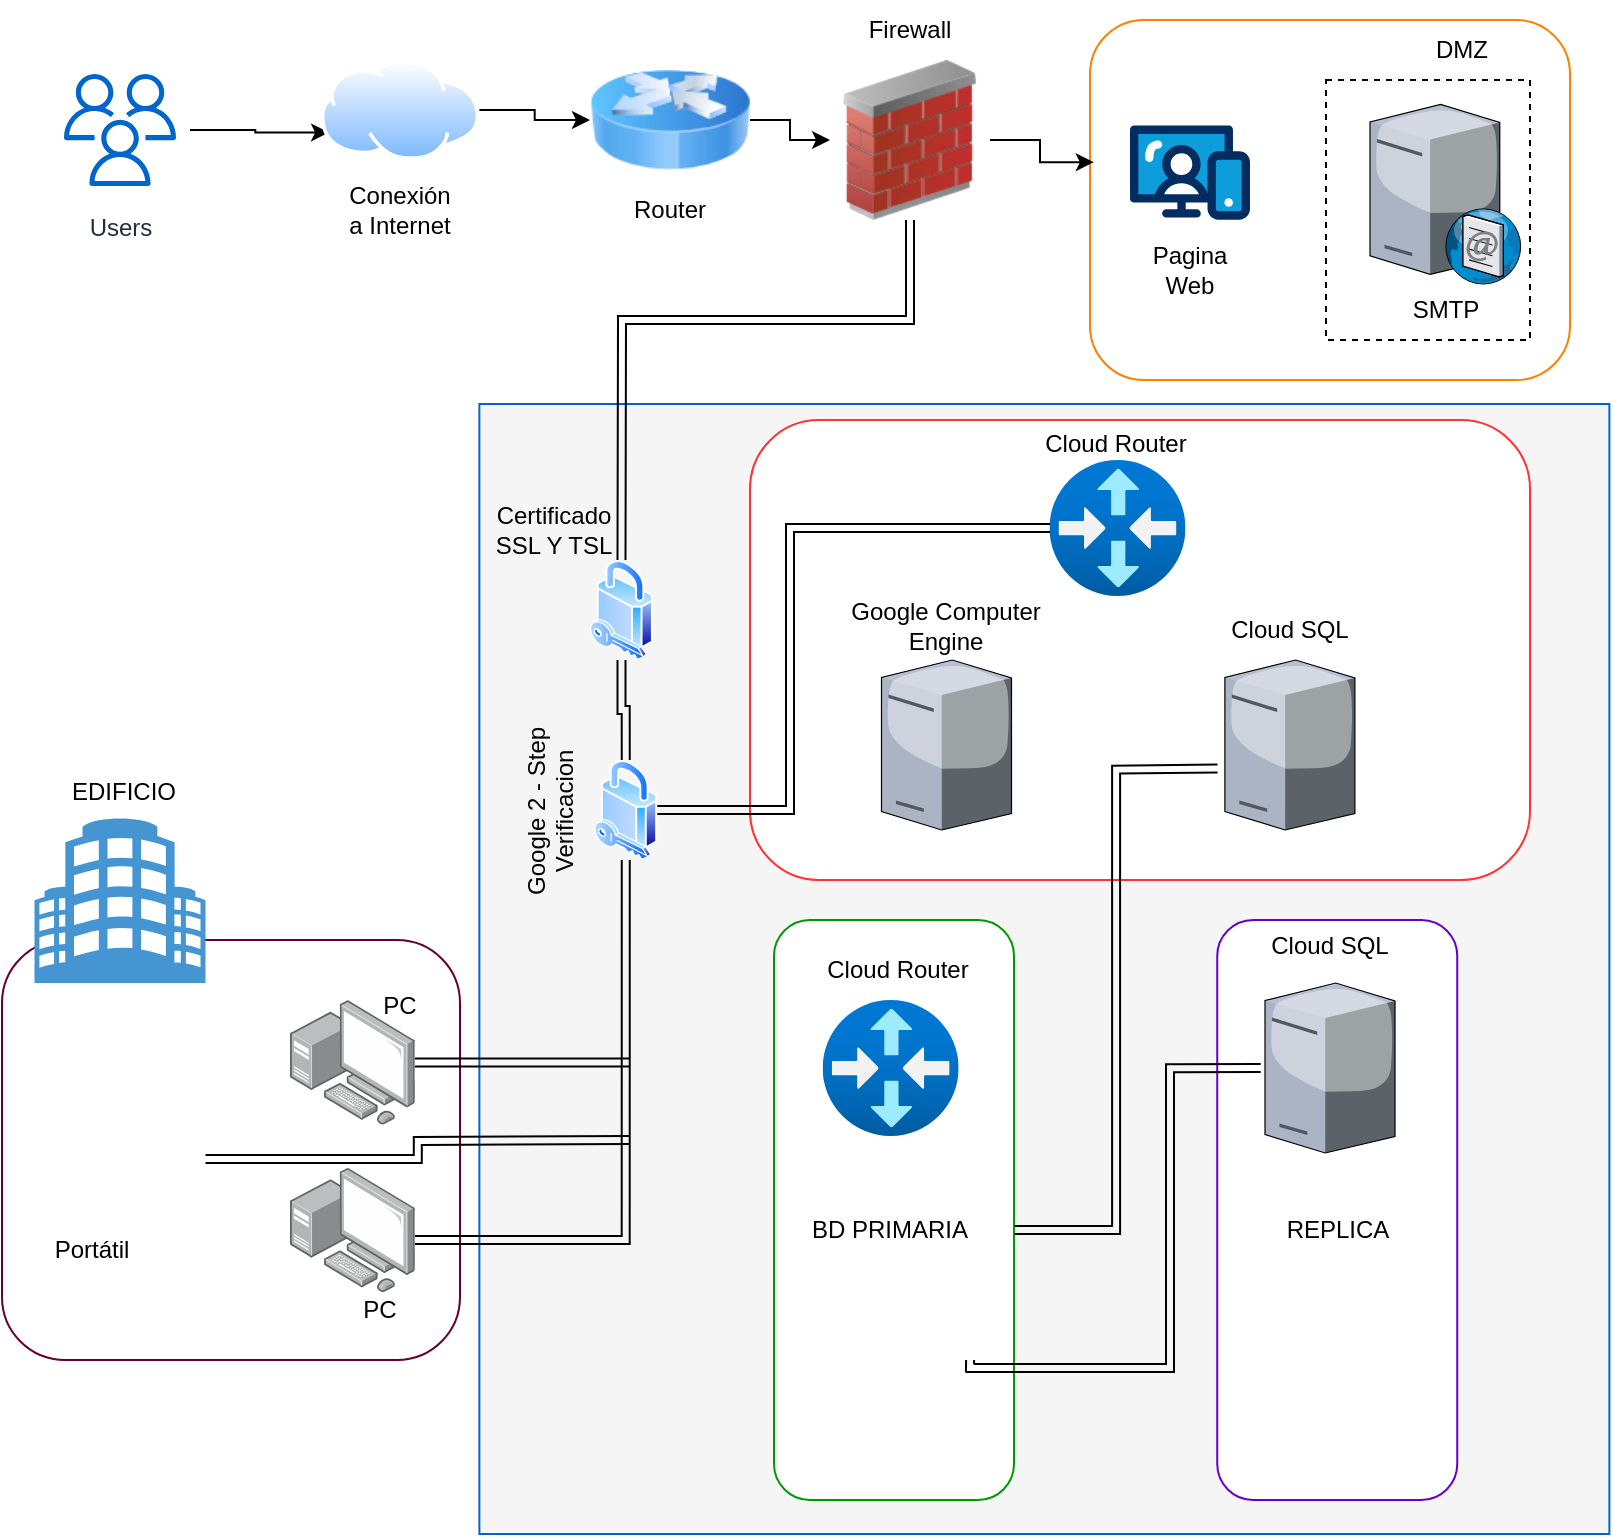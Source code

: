 <mxfile version="24.8.6">
  <diagram name="Página-1" id="GUe3IvAtTGba9RbuYRWL">
    <mxGraphModel dx="2049" dy="1126" grid="1" gridSize="10" guides="1" tooltips="1" connect="1" arrows="1" fold="1" page="1" pageScale="1" pageWidth="850" pageHeight="1100" math="0" shadow="0">
      <root>
        <mxCell id="0" />
        <mxCell id="1" parent="0" />
        <mxCell id="DaJ65z1MKH0cVFpXB1se-87" value="" style="whiteSpace=wrap;html=1;aspect=fixed;fillColor=#f5f5f5;fontColor=#333333;strokeColor=#0066CC;" vertex="1" parent="1">
          <mxGeometry x="274.69" y="322" width="565" height="565" as="geometry" />
        </mxCell>
        <mxCell id="DaJ65z1MKH0cVFpXB1se-86" value="" style="rounded=1;whiteSpace=wrap;html=1;strokeColor=#660033;" vertex="1" parent="1">
          <mxGeometry x="36" y="590" width="229" height="210" as="geometry" />
        </mxCell>
        <mxCell id="DaJ65z1MKH0cVFpXB1se-62" value="" style="rounded=1;whiteSpace=wrap;html=1;strokeColor=#6600CC;" vertex="1" parent="1">
          <mxGeometry x="643.62" y="580" width="120" height="290" as="geometry" />
        </mxCell>
        <mxCell id="DaJ65z1MKH0cVFpXB1se-61" value="" style="rounded=1;whiteSpace=wrap;html=1;strokeColor=#009900;" vertex="1" parent="1">
          <mxGeometry x="422" y="580" width="120" height="290" as="geometry" />
        </mxCell>
        <mxCell id="DaJ65z1MKH0cVFpXB1se-55" value="" style="rounded=1;whiteSpace=wrap;html=1;strokeColor=#FF3333;" vertex="1" parent="1">
          <mxGeometry x="410" y="330" width="390" height="230" as="geometry" />
        </mxCell>
        <mxCell id="DaJ65z1MKH0cVFpXB1se-15" value="" style="rounded=1;whiteSpace=wrap;html=1;strokeColor=#FF8000;" vertex="1" parent="1">
          <mxGeometry x="580" y="130" width="240" height="180" as="geometry" />
        </mxCell>
        <mxCell id="DaJ65z1MKH0cVFpXB1se-21" value="" style="rounded=0;whiteSpace=wrap;html=1;dashed=1;" vertex="1" parent="1">
          <mxGeometry x="698" y="160" width="102" height="130" as="geometry" />
        </mxCell>
        <mxCell id="DaJ65z1MKH0cVFpXB1se-10" style="edgeStyle=orthogonalEdgeStyle;rounded=0;orthogonalLoop=1;jettySize=auto;html=1;entryX=0;entryY=0.75;entryDx=0;entryDy=0;" edge="1" parent="1" source="DaJ65z1MKH0cVFpXB1se-5" target="DaJ65z1MKH0cVFpXB1se-7">
          <mxGeometry relative="1" as="geometry" />
        </mxCell>
        <mxCell id="DaJ65z1MKH0cVFpXB1se-5" value="Users" style="sketch=0;outlineConnect=0;fontColor=#232F3E;gradientColor=none;strokeColor=#0066CC;fillColor=#ffffff;dashed=0;verticalLabelPosition=bottom;verticalAlign=top;align=center;html=1;fontSize=12;fontStyle=0;aspect=fixed;shape=mxgraph.aws4.resourceIcon;resIcon=mxgraph.aws4.users;" vertex="1" parent="1">
          <mxGeometry x="60" y="150" width="70" height="70" as="geometry" />
        </mxCell>
        <mxCell id="DaJ65z1MKH0cVFpXB1se-11" style="edgeStyle=orthogonalEdgeStyle;rounded=0;orthogonalLoop=1;jettySize=auto;html=1;entryX=0;entryY=0.5;entryDx=0;entryDy=0;" edge="1" parent="1" source="DaJ65z1MKH0cVFpXB1se-7" target="DaJ65z1MKH0cVFpXB1se-9">
          <mxGeometry relative="1" as="geometry" />
        </mxCell>
        <mxCell id="DaJ65z1MKH0cVFpXB1se-7" value="" style="image;aspect=fixed;perimeter=ellipsePerimeter;html=1;align=center;shadow=0;dashed=0;spacingTop=3;image=img/lib/active_directory/internet_cloud.svg;" vertex="1" parent="1">
          <mxGeometry x="195.32" y="150" width="79.37" height="50" as="geometry" />
        </mxCell>
        <mxCell id="DaJ65z1MKH0cVFpXB1se-8" value="Conexión a Internet" style="text;html=1;align=center;verticalAlign=middle;whiteSpace=wrap;rounded=0;" vertex="1" parent="1">
          <mxGeometry x="205" y="210" width="60" height="30" as="geometry" />
        </mxCell>
        <mxCell id="DaJ65z1MKH0cVFpXB1se-63" style="edgeStyle=orthogonalEdgeStyle;rounded=0;orthogonalLoop=1;jettySize=auto;html=1;" edge="1" parent="1" source="DaJ65z1MKH0cVFpXB1se-9" target="DaJ65z1MKH0cVFpXB1se-12">
          <mxGeometry relative="1" as="geometry" />
        </mxCell>
        <mxCell id="DaJ65z1MKH0cVFpXB1se-9" value="" style="image;html=1;image=img/lib/clip_art/networking/Router_Icon_128x128.png" vertex="1" parent="1">
          <mxGeometry x="330" y="140" width="80" height="80" as="geometry" />
        </mxCell>
        <mxCell id="DaJ65z1MKH0cVFpXB1se-67" style="edgeStyle=orthogonalEdgeStyle;rounded=0;orthogonalLoop=1;jettySize=auto;html=1;shape=link;" edge="1" parent="1" source="DaJ65z1MKH0cVFpXB1se-12" target="DaJ65z1MKH0cVFpXB1se-28">
          <mxGeometry relative="1" as="geometry">
            <Array as="points">
              <mxPoint x="490" y="280" />
              <mxPoint x="346" y="280" />
            </Array>
          </mxGeometry>
        </mxCell>
        <mxCell id="DaJ65z1MKH0cVFpXB1se-12" value="" style="image;html=1;image=img/lib/clip_art/networking/Firewall_02_128x128.png" vertex="1" parent="1">
          <mxGeometry x="450" y="150" width="80" height="80" as="geometry" />
        </mxCell>
        <mxCell id="DaJ65z1MKH0cVFpXB1se-14" value="" style="verticalLabelPosition=bottom;aspect=fixed;html=1;shape=mxgraph.salesforce.web;" vertex="1" parent="1">
          <mxGeometry x="600" y="182.6" width="60" height="47.4" as="geometry" />
        </mxCell>
        <mxCell id="DaJ65z1MKH0cVFpXB1se-16" value="Pagina Web" style="text;html=1;align=center;verticalAlign=middle;whiteSpace=wrap;rounded=0;" vertex="1" parent="1">
          <mxGeometry x="600" y="240" width="60" height="30" as="geometry" />
        </mxCell>
        <mxCell id="DaJ65z1MKH0cVFpXB1se-17" value="" style="verticalLabelPosition=bottom;sketch=0;aspect=fixed;html=1;verticalAlign=top;strokeColor=none;align=center;outlineConnect=0;shape=mxgraph.citrix.smtp_server;" vertex="1" parent="1">
          <mxGeometry x="720" y="170" width="76" height="92" as="geometry" />
        </mxCell>
        <mxCell id="DaJ65z1MKH0cVFpXB1se-18" style="edgeStyle=orthogonalEdgeStyle;rounded=0;orthogonalLoop=1;jettySize=auto;html=1;entryX=0.008;entryY=0.395;entryDx=0;entryDy=0;entryPerimeter=0;" edge="1" parent="1" source="DaJ65z1MKH0cVFpXB1se-12" target="DaJ65z1MKH0cVFpXB1se-15">
          <mxGeometry relative="1" as="geometry" />
        </mxCell>
        <mxCell id="DaJ65z1MKH0cVFpXB1se-19" value="Router" style="text;html=1;align=center;verticalAlign=middle;whiteSpace=wrap;rounded=0;" vertex="1" parent="1">
          <mxGeometry x="340" y="210" width="60" height="30" as="geometry" />
        </mxCell>
        <mxCell id="DaJ65z1MKH0cVFpXB1se-20" value="Firewall" style="text;html=1;align=center;verticalAlign=middle;whiteSpace=wrap;rounded=0;" vertex="1" parent="1">
          <mxGeometry x="460" y="120" width="60" height="30" as="geometry" />
        </mxCell>
        <mxCell id="DaJ65z1MKH0cVFpXB1se-22" value="SMTP" style="text;html=1;align=center;verticalAlign=middle;whiteSpace=wrap;rounded=0;" vertex="1" parent="1">
          <mxGeometry x="728" y="260" width="60" height="30" as="geometry" />
        </mxCell>
        <mxCell id="DaJ65z1MKH0cVFpXB1se-23" value="DMZ" style="text;html=1;align=center;verticalAlign=middle;whiteSpace=wrap;rounded=0;" vertex="1" parent="1">
          <mxGeometry x="736" y="130" width="60" height="30" as="geometry" />
        </mxCell>
        <mxCell id="DaJ65z1MKH0cVFpXB1se-68" style="edgeStyle=orthogonalEdgeStyle;rounded=0;orthogonalLoop=1;jettySize=auto;html=1;shape=link;" edge="1" parent="1" source="DaJ65z1MKH0cVFpXB1se-28" target="DaJ65z1MKH0cVFpXB1se-35">
          <mxGeometry relative="1" as="geometry" />
        </mxCell>
        <mxCell id="DaJ65z1MKH0cVFpXB1se-28" value="" style="image;aspect=fixed;perimeter=ellipsePerimeter;html=1;align=center;shadow=0;dashed=0;spacingTop=3;image=img/lib/active_directory/security.svg;" vertex="1" parent="1">
          <mxGeometry x="330" y="400" width="31.5" height="50" as="geometry" />
        </mxCell>
        <mxCell id="DaJ65z1MKH0cVFpXB1se-29" value="Certificado SSL Y TSL" style="text;html=1;align=center;verticalAlign=middle;whiteSpace=wrap;rounded=0;" vertex="1" parent="1">
          <mxGeometry x="280" y="370" width="64.25" height="30" as="geometry" />
        </mxCell>
        <mxCell id="DaJ65z1MKH0cVFpXB1se-90" style="edgeStyle=orthogonalEdgeStyle;rounded=0;orthogonalLoop=1;jettySize=auto;html=1;shape=link;" edge="1" parent="1" source="DaJ65z1MKH0cVFpXB1se-35" target="DaJ65z1MKH0cVFpXB1se-78">
          <mxGeometry relative="1" as="geometry">
            <Array as="points">
              <mxPoint x="348" y="740" />
            </Array>
          </mxGeometry>
        </mxCell>
        <mxCell id="DaJ65z1MKH0cVFpXB1se-35" value="" style="image;aspect=fixed;perimeter=ellipsePerimeter;html=1;align=center;shadow=0;dashed=0;spacingTop=3;image=img/lib/active_directory/security.svg;" vertex="1" parent="1">
          <mxGeometry x="332.13" y="500" width="31.5" height="50" as="geometry" />
        </mxCell>
        <mxCell id="DaJ65z1MKH0cVFpXB1se-36" value="Google 2 - Step Verificacion&lt;div&gt;&lt;br&gt;&lt;/div&gt;" style="text;html=1;align=center;verticalAlign=middle;whiteSpace=wrap;rounded=0;rotation=-90;" vertex="1" parent="1">
          <mxGeometry x="255.32" y="510" width="124.25" height="30" as="geometry" />
        </mxCell>
        <mxCell id="DaJ65z1MKH0cVFpXB1se-41" value="" style="image;aspect=fixed;html=1;points=[];align=center;fontSize=12;image=img/lib/azure2/networking/Virtual_Router.svg;" vertex="1" parent="1">
          <mxGeometry x="559.74" y="350" width="68" height="68" as="geometry" />
        </mxCell>
        <mxCell id="DaJ65z1MKH0cVFpXB1se-70" style="edgeStyle=orthogonalEdgeStyle;rounded=0;orthogonalLoop=1;jettySize=auto;html=1;entryX=1;entryY=0.5;entryDx=0;entryDy=0;shape=link;" edge="1" parent="1" target="DaJ65z1MKH0cVFpXB1se-52">
          <mxGeometry relative="1" as="geometry">
            <mxPoint x="643.75" y="504.294" as="sourcePoint" />
          </mxGeometry>
        </mxCell>
        <mxCell id="DaJ65z1MKH0cVFpXB1se-43" value="" style="image;aspect=fixed;html=1;points=[];align=center;fontSize=12;image=img/lib/azure2/networking/Virtual_Router.svg;" vertex="1" parent="1">
          <mxGeometry x="446.32" y="620" width="68" height="68" as="geometry" />
        </mxCell>
        <mxCell id="DaJ65z1MKH0cVFpXB1se-45" value="Google Computer Engine" style="text;html=1;align=center;verticalAlign=middle;whiteSpace=wrap;rounded=0;" vertex="1" parent="1">
          <mxGeometry x="446.32" y="418" width="123.87" height="30" as="geometry" />
        </mxCell>
        <mxCell id="DaJ65z1MKH0cVFpXB1se-46" value="Cloud SQL" style="text;html=1;align=center;verticalAlign=middle;whiteSpace=wrap;rounded=0;" vertex="1" parent="1">
          <mxGeometry x="618" y="420" width="123.87" height="30" as="geometry" />
        </mxCell>
        <mxCell id="DaJ65z1MKH0cVFpXB1se-50" value="" style="shape=image;html=1;verticalAlign=top;verticalLabelPosition=bottom;labelBackgroundColor=#ffffff;imageAspect=0;aspect=fixed;image=https://cdn1.iconfinder.com/data/icons/unicons-line-vol-2/24/database-128.png;strokeColor=#0066CC;" vertex="1" parent="1">
          <mxGeometry x="422" y="740" width="128" height="128" as="geometry" />
        </mxCell>
        <mxCell id="DaJ65z1MKH0cVFpXB1se-52" value="BD PRIMARIA" style="text;html=1;align=center;verticalAlign=middle;whiteSpace=wrap;rounded=0;" vertex="1" parent="1">
          <mxGeometry x="418.39" y="720" width="123.87" height="30" as="geometry" />
        </mxCell>
        <mxCell id="DaJ65z1MKH0cVFpXB1se-53" value="" style="shape=image;html=1;verticalAlign=top;verticalLabelPosition=bottom;labelBackgroundColor=#ffffff;imageAspect=0;aspect=fixed;image=https://cdn1.iconfinder.com/data/icons/unicons-line-vol-2/24/database-128.png;strokeColor=#0066CC;" vertex="1" parent="1">
          <mxGeometry x="639.62" y="740" width="128" height="128" as="geometry" />
        </mxCell>
        <mxCell id="DaJ65z1MKH0cVFpXB1se-56" value="REPLICA" style="text;html=1;align=center;verticalAlign=middle;whiteSpace=wrap;rounded=0;" vertex="1" parent="1">
          <mxGeometry x="641.69" y="720" width="123.87" height="30" as="geometry" />
        </mxCell>
        <mxCell id="DaJ65z1MKH0cVFpXB1se-57" value="Cloud Router" style="text;html=1;align=center;verticalAlign=middle;whiteSpace=wrap;rounded=0;" vertex="1" parent="1">
          <mxGeometry x="422" y="590" width="123.87" height="30" as="geometry" />
        </mxCell>
        <mxCell id="DaJ65z1MKH0cVFpXB1se-58" value="Cloud Router" style="text;html=1;align=center;verticalAlign=middle;whiteSpace=wrap;rounded=0;" vertex="1" parent="1">
          <mxGeometry x="531" y="327" width="123.87" height="30" as="geometry" />
        </mxCell>
        <mxCell id="DaJ65z1MKH0cVFpXB1se-59" value="Cloud SQL" style="text;html=1;align=center;verticalAlign=middle;whiteSpace=wrap;rounded=0;" vertex="1" parent="1">
          <mxGeometry x="638.07" y="577.75" width="123.87" height="30" as="geometry" />
        </mxCell>
        <mxCell id="DaJ65z1MKH0cVFpXB1se-69" style="edgeStyle=orthogonalEdgeStyle;rounded=0;orthogonalLoop=1;jettySize=auto;html=1;entryX=0.004;entryY=0.5;entryDx=0;entryDy=0;entryPerimeter=0;shape=link;" edge="1" parent="1" source="DaJ65z1MKH0cVFpXB1se-35" target="DaJ65z1MKH0cVFpXB1se-41">
          <mxGeometry relative="1" as="geometry">
            <Array as="points">
              <mxPoint x="430" y="525" />
              <mxPoint x="430" y="384" />
            </Array>
          </mxGeometry>
        </mxCell>
        <mxCell id="DaJ65z1MKH0cVFpXB1se-73" style="edgeStyle=orthogonalEdgeStyle;rounded=0;orthogonalLoop=1;jettySize=auto;html=1;entryX=0.766;entryY=0.469;entryDx=0;entryDy=0;entryPerimeter=0;shape=link;" edge="1" parent="1" target="DaJ65z1MKH0cVFpXB1se-50">
          <mxGeometry relative="1" as="geometry">
            <mxPoint x="665.37" y="654.059" as="sourcePoint" />
            <Array as="points">
              <mxPoint x="620" y="654" />
              <mxPoint x="620" y="804" />
              <mxPoint x="520" y="804" />
            </Array>
          </mxGeometry>
        </mxCell>
        <mxCell id="DaJ65z1MKH0cVFpXB1se-74" value="" style="verticalLabelPosition=bottom;sketch=0;aspect=fixed;html=1;verticalAlign=top;strokeColor=none;align=center;outlineConnect=0;shape=mxgraph.citrix.tower_server;" vertex="1" parent="1">
          <mxGeometry x="475.75" y="450" width="65" height="85" as="geometry" />
        </mxCell>
        <mxCell id="DaJ65z1MKH0cVFpXB1se-75" value="" style="verticalLabelPosition=bottom;sketch=0;aspect=fixed;html=1;verticalAlign=top;strokeColor=none;align=center;outlineConnect=0;shape=mxgraph.citrix.tower_server;" vertex="1" parent="1">
          <mxGeometry x="647.44" y="450" width="65" height="85" as="geometry" />
        </mxCell>
        <mxCell id="DaJ65z1MKH0cVFpXB1se-76" value="" style="verticalLabelPosition=bottom;sketch=0;aspect=fixed;html=1;verticalAlign=top;strokeColor=none;align=center;outlineConnect=0;shape=mxgraph.citrix.tower_server;" vertex="1" parent="1">
          <mxGeometry x="667.5" y="611.5" width="65" height="85" as="geometry" />
        </mxCell>
        <mxCell id="DaJ65z1MKH0cVFpXB1se-78" value="" style="image;points=[];aspect=fixed;html=1;align=center;shadow=0;dashed=0;image=img/lib/allied_telesis/computer_and_terminals/Personal_Computer_with_Server.svg;" vertex="1" parent="1">
          <mxGeometry x="180" y="703.8" width="62.4" height="62.4" as="geometry" />
        </mxCell>
        <mxCell id="DaJ65z1MKH0cVFpXB1se-91" style="edgeStyle=orthogonalEdgeStyle;rounded=0;orthogonalLoop=1;jettySize=auto;html=1;shape=link;" edge="1" parent="1" source="DaJ65z1MKH0cVFpXB1se-79">
          <mxGeometry relative="1" as="geometry">
            <mxPoint x="350" y="651.2" as="targetPoint" />
          </mxGeometry>
        </mxCell>
        <mxCell id="DaJ65z1MKH0cVFpXB1se-79" value="" style="image;points=[];aspect=fixed;html=1;align=center;shadow=0;dashed=0;image=img/lib/allied_telesis/computer_and_terminals/Personal_Computer_with_Server.svg;" vertex="1" parent="1">
          <mxGeometry x="180.0" y="620" width="62.4" height="62.4" as="geometry" />
        </mxCell>
        <mxCell id="DaJ65z1MKH0cVFpXB1se-92" style="edgeStyle=orthogonalEdgeStyle;rounded=0;orthogonalLoop=1;jettySize=auto;html=1;shape=link;" edge="1" parent="1" source="DaJ65z1MKH0cVFpXB1se-82">
          <mxGeometry relative="1" as="geometry">
            <mxPoint x="350" y="690" as="targetPoint" />
          </mxGeometry>
        </mxCell>
        <mxCell id="DaJ65z1MKH0cVFpXB1se-82" value="" style="shape=image;html=1;verticalAlign=top;verticalLabelPosition=bottom;labelBackgroundColor=#ffffff;imageAspect=0;aspect=fixed;image=https://cdn2.iconfinder.com/data/icons/whcompare-isometric-web-hosting-servers/50/web-browser-on-laptop-128.png" vertex="1" parent="1">
          <mxGeometry x="56.75" y="659" width="81" height="81" as="geometry" />
        </mxCell>
        <mxCell id="DaJ65z1MKH0cVFpXB1se-83" value="PC" style="text;html=1;align=center;verticalAlign=middle;whiteSpace=wrap;rounded=0;" vertex="1" parent="1">
          <mxGeometry x="205" y="607.75" width="60" height="30" as="geometry" />
        </mxCell>
        <mxCell id="DaJ65z1MKH0cVFpXB1se-84" value="PC" style="text;html=1;align=center;verticalAlign=middle;whiteSpace=wrap;rounded=0;" vertex="1" parent="1">
          <mxGeometry x="195.32" y="760" width="60" height="30" as="geometry" />
        </mxCell>
        <mxCell id="DaJ65z1MKH0cVFpXB1se-85" value="Portátil" style="text;html=1;align=center;verticalAlign=middle;whiteSpace=wrap;rounded=0;" vertex="1" parent="1">
          <mxGeometry x="50.5" y="730" width="60" height="30" as="geometry" />
        </mxCell>
        <mxCell id="DaJ65z1MKH0cVFpXB1se-88" value="" style="shadow=0;dashed=0;html=1;strokeColor=none;fillColor=#4495D1;labelPosition=center;verticalLabelPosition=bottom;verticalAlign=top;align=center;outlineConnect=0;shape=mxgraph.veeam.building;" vertex="1" parent="1">
          <mxGeometry x="52.25" y="529.3" width="85.5" height="82.2" as="geometry" />
        </mxCell>
        <mxCell id="DaJ65z1MKH0cVFpXB1se-89" value="EDIFICIO" style="text;html=1;align=center;verticalAlign=middle;whiteSpace=wrap;rounded=0;" vertex="1" parent="1">
          <mxGeometry x="67" y="501.3" width="60" height="30" as="geometry" />
        </mxCell>
      </root>
    </mxGraphModel>
  </diagram>
</mxfile>
